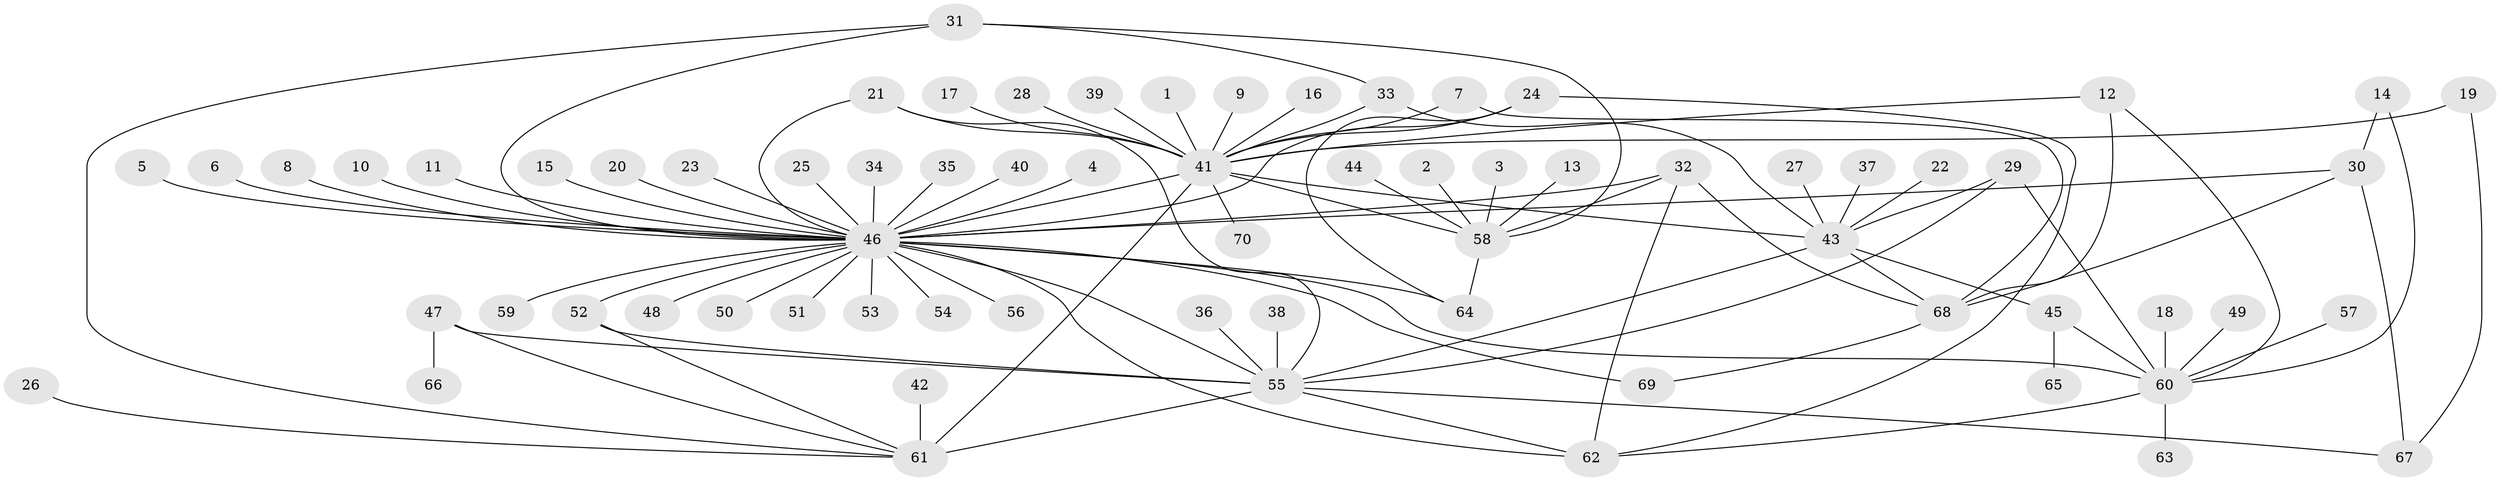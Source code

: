 // original degree distribution, {23: 0.007142857142857143, 40: 0.007142857142857143, 8: 0.014285714285714285, 2: 0.2785714285714286, 1: 0.4857142857142857, 10: 0.014285714285714285, 3: 0.06428571428571428, 13: 0.007142857142857143, 5: 0.02857142857142857, 4: 0.07857142857142857, 6: 0.007142857142857143, 9: 0.007142857142857143}
// Generated by graph-tools (version 1.1) at 2025/49/03/09/25 03:49:49]
// undirected, 70 vertices, 100 edges
graph export_dot {
graph [start="1"]
  node [color=gray90,style=filled];
  1;
  2;
  3;
  4;
  5;
  6;
  7;
  8;
  9;
  10;
  11;
  12;
  13;
  14;
  15;
  16;
  17;
  18;
  19;
  20;
  21;
  22;
  23;
  24;
  25;
  26;
  27;
  28;
  29;
  30;
  31;
  32;
  33;
  34;
  35;
  36;
  37;
  38;
  39;
  40;
  41;
  42;
  43;
  44;
  45;
  46;
  47;
  48;
  49;
  50;
  51;
  52;
  53;
  54;
  55;
  56;
  57;
  58;
  59;
  60;
  61;
  62;
  63;
  64;
  65;
  66;
  67;
  68;
  69;
  70;
  1 -- 41 [weight=1.0];
  2 -- 58 [weight=1.0];
  3 -- 58 [weight=1.0];
  4 -- 46 [weight=1.0];
  5 -- 46 [weight=1.0];
  6 -- 46 [weight=1.0];
  7 -- 41 [weight=1.0];
  7 -- 68 [weight=1.0];
  8 -- 46 [weight=1.0];
  9 -- 41 [weight=1.0];
  10 -- 46 [weight=1.0];
  11 -- 46 [weight=1.0];
  12 -- 41 [weight=1.0];
  12 -- 60 [weight=1.0];
  12 -- 68 [weight=1.0];
  13 -- 58 [weight=1.0];
  14 -- 30 [weight=1.0];
  14 -- 60 [weight=1.0];
  15 -- 46 [weight=1.0];
  16 -- 41 [weight=1.0];
  17 -- 41 [weight=1.0];
  18 -- 60 [weight=1.0];
  19 -- 41 [weight=1.0];
  19 -- 67 [weight=1.0];
  20 -- 46 [weight=1.0];
  21 -- 41 [weight=1.0];
  21 -- 46 [weight=1.0];
  21 -- 55 [weight=1.0];
  22 -- 43 [weight=1.0];
  23 -- 46 [weight=1.0];
  24 -- 41 [weight=1.0];
  24 -- 46 [weight=1.0];
  24 -- 62 [weight=1.0];
  24 -- 64 [weight=1.0];
  25 -- 46 [weight=1.0];
  26 -- 61 [weight=1.0];
  27 -- 43 [weight=1.0];
  28 -- 41 [weight=1.0];
  29 -- 43 [weight=1.0];
  29 -- 55 [weight=1.0];
  29 -- 60 [weight=1.0];
  30 -- 46 [weight=1.0];
  30 -- 67 [weight=1.0];
  30 -- 68 [weight=1.0];
  31 -- 33 [weight=1.0];
  31 -- 46 [weight=1.0];
  31 -- 58 [weight=1.0];
  31 -- 61 [weight=1.0];
  32 -- 46 [weight=1.0];
  32 -- 58 [weight=1.0];
  32 -- 62 [weight=1.0];
  32 -- 68 [weight=1.0];
  33 -- 41 [weight=1.0];
  33 -- 43 [weight=1.0];
  34 -- 46 [weight=1.0];
  35 -- 46 [weight=1.0];
  36 -- 55 [weight=1.0];
  37 -- 43 [weight=1.0];
  38 -- 55 [weight=1.0];
  39 -- 41 [weight=1.0];
  40 -- 46 [weight=1.0];
  41 -- 43 [weight=1.0];
  41 -- 46 [weight=2.0];
  41 -- 58 [weight=1.0];
  41 -- 61 [weight=3.0];
  41 -- 70 [weight=1.0];
  42 -- 61 [weight=1.0];
  43 -- 45 [weight=1.0];
  43 -- 55 [weight=1.0];
  43 -- 68 [weight=1.0];
  44 -- 58 [weight=1.0];
  45 -- 60 [weight=1.0];
  45 -- 65 [weight=1.0];
  46 -- 48 [weight=1.0];
  46 -- 50 [weight=1.0];
  46 -- 51 [weight=1.0];
  46 -- 52 [weight=1.0];
  46 -- 53 [weight=1.0];
  46 -- 54 [weight=1.0];
  46 -- 55 [weight=1.0];
  46 -- 56 [weight=1.0];
  46 -- 59 [weight=1.0];
  46 -- 60 [weight=1.0];
  46 -- 62 [weight=1.0];
  46 -- 64 [weight=1.0];
  46 -- 69 [weight=2.0];
  47 -- 55 [weight=1.0];
  47 -- 61 [weight=1.0];
  47 -- 66 [weight=1.0];
  49 -- 60 [weight=1.0];
  52 -- 55 [weight=1.0];
  52 -- 61 [weight=1.0];
  55 -- 61 [weight=1.0];
  55 -- 62 [weight=1.0];
  55 -- 67 [weight=1.0];
  57 -- 60 [weight=1.0];
  58 -- 64 [weight=1.0];
  60 -- 62 [weight=1.0];
  60 -- 63 [weight=1.0];
  68 -- 69 [weight=1.0];
}
